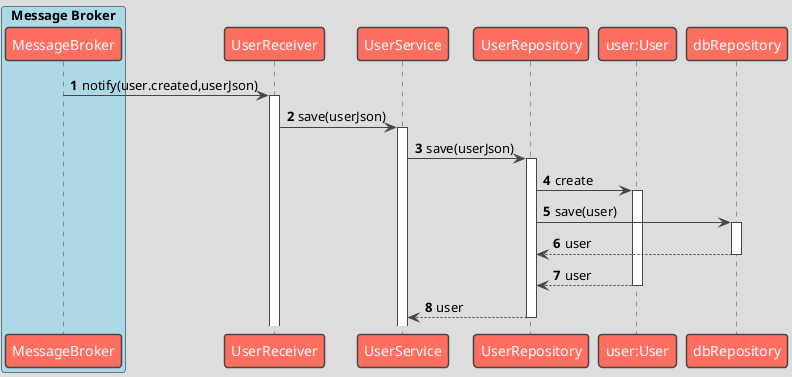 @startuml
'https://plantuml.com/sequence-diagram

autonumber
autoactivate on

!theme toy

box "Message Broker" #lightblue
    participant MessageBroker as "MessageBroker"
end box

participant UserController as "UserReceiver"
participant UserService as "UserService"
participant UserRepository as "UserRepository"
participant Entity as "user:User"
participant dbRepository as "dbRepository"

MessageBroker -> UserController :notify(user.created,userJson)
UserController -> UserService: save(userJson)
UserService -> UserRepository: save(userJson)
UserRepository -> Entity: create
UserRepository -> dbRepository: save(user)
return user
return user
return user

@enduml
